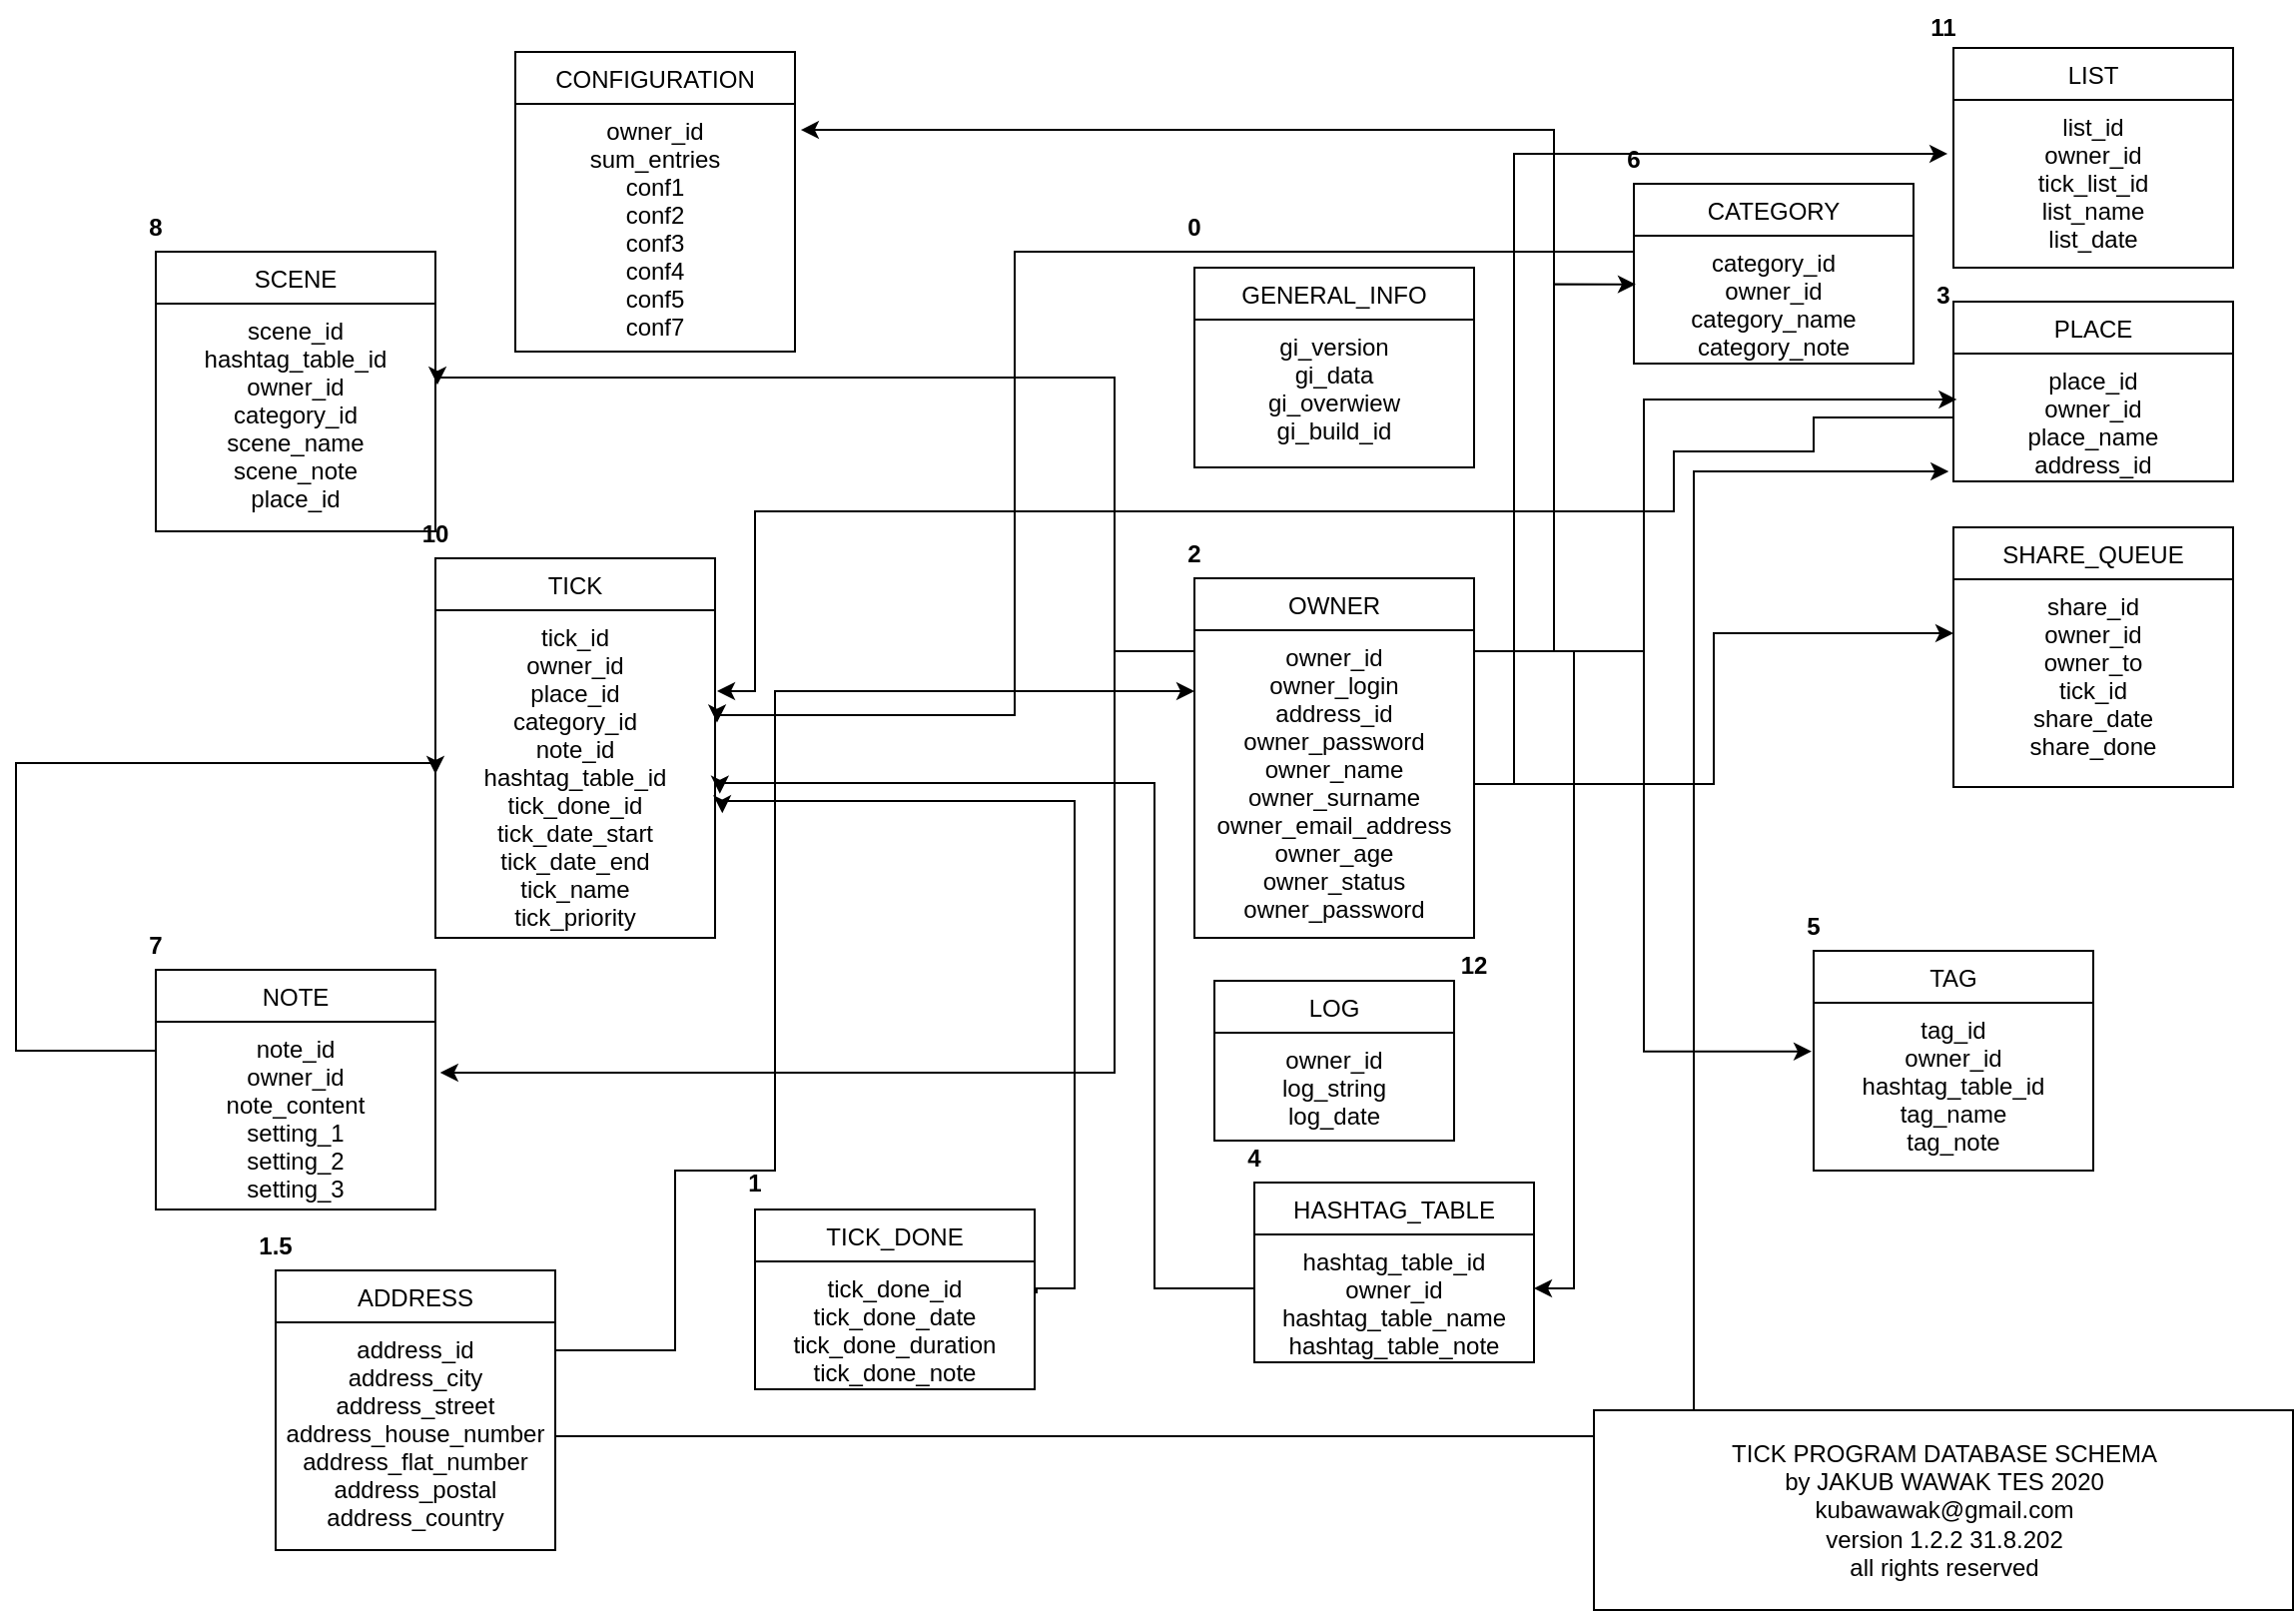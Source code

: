 <mxfile version="13.6.2" type="device"><diagram id="_vOk4VB_OV5LVAdswv4y" name="Page-1"><mxGraphModel dx="1106" dy="794" grid="1" gridSize="10" guides="1" tooltips="1" connect="1" arrows="1" fold="1" page="1" pageScale="1" pageWidth="1169" pageHeight="827" math="0" shadow="0"><root><mxCell id="0"/><mxCell id="1" parent="0"/><mxCell id="HkeDAyL1_Sp8Lw_YwoOo-20" value="1" style="text;align=center;fontStyle=1;verticalAlign=middle;spacingLeft=3;spacingRight=3;strokeColor=none;rotatable=0;points=[[0,0.5],[1,0.5]];portConstraint=eastwest;" parent="1" vertex="1"><mxGeometry x="350" y="582.5" width="80" height="26" as="geometry"/></mxCell><mxCell id="HkeDAyL1_Sp8Lw_YwoOo-21" value="2" style="text;align=center;fontStyle=1;verticalAlign=middle;spacingLeft=3;spacingRight=3;strokeColor=none;rotatable=0;points=[[0,0.5],[1,0.5]];portConstraint=eastwest;" parent="1" vertex="1"><mxGeometry x="570" y="267.5" width="80" height="26" as="geometry"/></mxCell><mxCell id="HkeDAyL1_Sp8Lw_YwoOo-22" value="3" style="text;align=center;fontStyle=1;verticalAlign=middle;spacingLeft=3;spacingRight=3;strokeColor=none;rotatable=0;points=[[0,0.5],[1,0.5]];portConstraint=eastwest;" parent="1" vertex="1"><mxGeometry x="945" y="138" width="80" height="26" as="geometry"/></mxCell><mxCell id="HkeDAyL1_Sp8Lw_YwoOo-25" value="4" style="text;align=center;fontStyle=1;verticalAlign=middle;spacingLeft=3;spacingRight=3;strokeColor=none;rotatable=0;points=[[0,0.5],[1,0.5]];portConstraint=eastwest;" parent="1" vertex="1"><mxGeometry x="600" y="570" width="80" height="26" as="geometry"/></mxCell><mxCell id="HkeDAyL1_Sp8Lw_YwoOo-28" value="5" style="text;align=center;fontStyle=1;verticalAlign=middle;spacingLeft=3;spacingRight=3;strokeColor=none;rotatable=0;points=[[0,0.5],[1,0.5]];portConstraint=eastwest;" parent="1" vertex="1"><mxGeometry x="880" y="454" width="80" height="26" as="geometry"/></mxCell><mxCell id="HkeDAyL1_Sp8Lw_YwoOo-33" value="6" style="text;align=center;fontStyle=1;verticalAlign=middle;spacingLeft=3;spacingRight=3;strokeColor=none;rotatable=0;points=[[0,0.5],[1,0.5]];portConstraint=eastwest;" parent="1" vertex="1"><mxGeometry x="790" y="70" width="80" height="26" as="geometry"/></mxCell><mxCell id="HkeDAyL1_Sp8Lw_YwoOo-36" value="7" style="text;align=center;fontStyle=1;verticalAlign=middle;spacingLeft=3;spacingRight=3;strokeColor=none;rotatable=0;points=[[0,0.5],[1,0.5]];portConstraint=eastwest;" parent="1" vertex="1"><mxGeometry x="50" y="463.5" width="80" height="26" as="geometry"/></mxCell><mxCell id="HkeDAyL1_Sp8Lw_YwoOo-37" value="8" style="text;align=center;fontStyle=1;verticalAlign=middle;spacingLeft=3;spacingRight=3;strokeColor=none;rotatable=0;points=[[0,0.5],[1,0.5]];portConstraint=eastwest;" parent="1" vertex="1"><mxGeometry x="50" y="104" width="80" height="26" as="geometry"/></mxCell><mxCell id="HkeDAyL1_Sp8Lw_YwoOo-38" value="0" style="text;align=center;fontStyle=1;verticalAlign=middle;spacingLeft=3;spacingRight=3;strokeColor=none;rotatable=0;points=[[0,0.5],[1,0.5]];portConstraint=eastwest;" parent="1" vertex="1"><mxGeometry x="570" y="104" width="80" height="26" as="geometry"/></mxCell><mxCell id="HkeDAyL1_Sp8Lw_YwoOo-43" value="10" style="text;align=center;fontStyle=1;verticalAlign=middle;spacingLeft=3;spacingRight=3;strokeColor=none;rotatable=0;points=[[0,0.5],[1,0.5]];portConstraint=eastwest;" parent="1" vertex="1"><mxGeometry x="190" y="257.5" width="80" height="26" as="geometry"/></mxCell><mxCell id="HkeDAyL1_Sp8Lw_YwoOo-23" value="TAG" style="swimlane;fontStyle=0;childLayout=stackLayout;horizontal=1;startSize=26;fillColor=none;horizontalStack=0;resizeParent=1;resizeParentMax=0;resizeLast=0;collapsible=1;marginBottom=0;align=center;" parent="1" vertex="1"><mxGeometry x="920" y="480" width="140" height="110" as="geometry"/></mxCell><mxCell id="HkeDAyL1_Sp8Lw_YwoOo-24" value="tag_id&#10;owner_id&#10;hashtag_table_id&#10;tag_name&#10;tag_note&#10;&#10;" style="text;strokeColor=none;fillColor=none;align=center;verticalAlign=top;spacingLeft=4;spacingRight=4;overflow=hidden;rotatable=0;points=[[0,0.5],[1,0.5]];portConstraint=eastwest;" parent="HkeDAyL1_Sp8Lw_YwoOo-23" vertex="1"><mxGeometry y="26" width="140" height="84" as="geometry"/></mxCell><mxCell id="HkeDAyL1_Sp8Lw_YwoOo-26" value="HASHTAG_TABLE" style="swimlane;fontStyle=0;childLayout=stackLayout;horizontal=1;startSize=26;fillColor=none;horizontalStack=0;resizeParent=1;resizeParentMax=0;resizeLast=0;collapsible=1;marginBottom=0;align=center;" parent="1" vertex="1"><mxGeometry x="640" y="596" width="140" height="90" as="geometry"/></mxCell><mxCell id="HkeDAyL1_Sp8Lw_YwoOo-27" value="hashtag_table_id&#10;owner_id&#10;hashtag_table_name&#10;hashtag_table_note" style="text;strokeColor=none;fillColor=none;align=center;verticalAlign=top;spacingLeft=4;spacingRight=4;overflow=hidden;rotatable=0;points=[[0,0.5],[1,0.5]];portConstraint=eastwest;" parent="HkeDAyL1_Sp8Lw_YwoOo-26" vertex="1"><mxGeometry y="26" width="140" height="64" as="geometry"/></mxCell><mxCell id="HkeDAyL1_Sp8Lw_YwoOo-1" value="TICK_DONE" style="swimlane;fontStyle=0;childLayout=stackLayout;horizontal=1;startSize=26;fillColor=none;horizontalStack=0;resizeParent=1;resizeParentMax=0;resizeLast=0;collapsible=1;marginBottom=0;" parent="1" vertex="1"><mxGeometry x="390" y="609.5" width="140" height="90" as="geometry"/></mxCell><mxCell id="HkeDAyL1_Sp8Lw_YwoOo-2" value="tick_done_id&#10;tick_done_date&#10;tick_done_duration&#10;tick_done_note" style="text;strokeColor=none;fillColor=none;align=center;verticalAlign=top;spacingLeft=4;spacingRight=4;overflow=hidden;rotatable=0;points=[[0,0.5],[1,0.5]];portConstraint=eastwest;" parent="HkeDAyL1_Sp8Lw_YwoOo-1" vertex="1"><mxGeometry y="26" width="140" height="64" as="geometry"/></mxCell><mxCell id="HkeDAyL1_Sp8Lw_YwoOo-31" value="CATEGORY" style="swimlane;fontStyle=0;childLayout=stackLayout;horizontal=1;startSize=26;fillColor=none;horizontalStack=0;resizeParent=1;resizeParentMax=0;resizeLast=0;collapsible=1;marginBottom=0;align=center;" parent="1" vertex="1"><mxGeometry x="830" y="96" width="140" height="90" as="geometry"/></mxCell><mxCell id="HkeDAyL1_Sp8Lw_YwoOo-32" value="category_id&#10;owner_id&#10;category_name&#10;category_note" style="text;strokeColor=none;fillColor=none;align=center;verticalAlign=top;spacingLeft=4;spacingRight=4;overflow=hidden;rotatable=0;points=[[0,0.5],[1,0.5]];portConstraint=eastwest;" parent="HkeDAyL1_Sp8Lw_YwoOo-31" vertex="1"><mxGeometry y="26" width="140" height="64" as="geometry"/></mxCell><mxCell id="HkeDAyL1_Sp8Lw_YwoOo-34" value="NOTE" style="swimlane;fontStyle=0;childLayout=stackLayout;horizontal=1;startSize=26;fillColor=none;horizontalStack=0;resizeParent=1;resizeParentMax=0;resizeLast=0;collapsible=1;marginBottom=0;align=center;" parent="1" vertex="1"><mxGeometry x="90" y="489.5" width="140" height="120" as="geometry"/></mxCell><mxCell id="HkeDAyL1_Sp8Lw_YwoOo-35" value="note_id&#10;owner_id&#10;note_content&#10;setting_1&#10;setting_2&#10;setting_3" style="text;strokeColor=none;fillColor=none;align=center;verticalAlign=top;spacingLeft=4;spacingRight=4;overflow=hidden;rotatable=0;points=[[0,0.5],[1,0.5]];portConstraint=eastwest;" parent="HkeDAyL1_Sp8Lw_YwoOo-34" vertex="1"><mxGeometry y="26" width="140" height="94" as="geometry"/></mxCell><mxCell id="HkeDAyL1_Sp8Lw_YwoOo-45" style="edgeStyle=orthogonalEdgeStyle;rounded=0;orthogonalLoop=1;jettySize=auto;html=1;exitX=1;exitY=0.5;exitDx=0;exitDy=0;entryX=0.007;entryY=0.38;entryDx=0;entryDy=0;entryPerimeter=0;" parent="1" source="HkeDAyL1_Sp8Lw_YwoOo-19" target="HkeDAyL1_Sp8Lw_YwoOo-32" edge="1"><mxGeometry relative="1" as="geometry"><Array as="points"><mxPoint x="750" y="330"/><mxPoint x="790" y="330"/><mxPoint x="790" y="146"/></Array></mxGeometry></mxCell><mxCell id="HkeDAyL1_Sp8Lw_YwoOo-46" style="edgeStyle=orthogonalEdgeStyle;rounded=0;orthogonalLoop=1;jettySize=auto;html=1;exitX=1;exitY=0.5;exitDx=0;exitDy=0;entryX=0.012;entryY=0.359;entryDx=0;entryDy=0;entryPerimeter=0;" parent="1" source="HkeDAyL1_Sp8Lw_YwoOo-19" target="HkeDAyL1_Sp8Lw_YwoOo-10" edge="1"><mxGeometry relative="1" as="geometry"><Array as="points"><mxPoint x="750" y="330"/><mxPoint x="835" y="330"/><mxPoint x="835" y="204"/></Array></mxGeometry></mxCell><mxCell id="HkeDAyL1_Sp8Lw_YwoOo-47" style="edgeStyle=orthogonalEdgeStyle;rounded=0;orthogonalLoop=1;jettySize=auto;html=1;exitX=1;exitY=0.5;exitDx=0;exitDy=0;entryX=-0.007;entryY=0.29;entryDx=0;entryDy=0;entryPerimeter=0;" parent="1" source="HkeDAyL1_Sp8Lw_YwoOo-19" target="HkeDAyL1_Sp8Lw_YwoOo-24" edge="1"><mxGeometry relative="1" as="geometry"><Array as="points"><mxPoint x="750" y="330"/><mxPoint x="835" y="330"/><mxPoint x="835" y="530"/></Array></mxGeometry></mxCell><mxCell id="HkeDAyL1_Sp8Lw_YwoOo-48" style="edgeStyle=orthogonalEdgeStyle;rounded=0;orthogonalLoop=1;jettySize=auto;html=1;exitX=1;exitY=0.5;exitDx=0;exitDy=0;" parent="1" source="HkeDAyL1_Sp8Lw_YwoOo-19" edge="1"><mxGeometry relative="1" as="geometry"><mxPoint x="780" y="649" as="targetPoint"/><Array as="points"><mxPoint x="750" y="330"/><mxPoint x="800" y="330"/><mxPoint x="800" y="649"/></Array></mxGeometry></mxCell><mxCell id="HkeDAyL1_Sp8Lw_YwoOo-49" style="edgeStyle=orthogonalEdgeStyle;rounded=0;orthogonalLoop=1;jettySize=auto;html=1;exitX=1;exitY=0.5;exitDx=0;exitDy=0;entryX=1.021;entryY=0.105;entryDx=0;entryDy=0;entryPerimeter=0;" parent="1" source="HkeDAyL1_Sp8Lw_YwoOo-19" target="HkeDAyL1_Sp8Lw_YwoOo-6" edge="1"><mxGeometry relative="1" as="geometry"><Array as="points"><mxPoint x="750" y="330"/><mxPoint x="790" y="330"/><mxPoint x="790" y="69"/></Array></mxGeometry></mxCell><mxCell id="HkeDAyL1_Sp8Lw_YwoOo-51" style="edgeStyle=orthogonalEdgeStyle;rounded=0;orthogonalLoop=1;jettySize=auto;html=1;exitX=0;exitY=0.5;exitDx=0;exitDy=0;entryX=1.017;entryY=0.271;entryDx=0;entryDy=0;entryPerimeter=0;" parent="1" source="HkeDAyL1_Sp8Lw_YwoOo-19" target="HkeDAyL1_Sp8Lw_YwoOo-35" edge="1"><mxGeometry relative="1" as="geometry"><Array as="points"><mxPoint x="610" y="330"/><mxPoint x="570" y="330"/><mxPoint x="570" y="541"/></Array></mxGeometry></mxCell><mxCell id="HkeDAyL1_Sp8Lw_YwoOo-29" value="SCENE" style="swimlane;fontStyle=0;childLayout=stackLayout;horizontal=1;startSize=26;fillColor=none;horizontalStack=0;resizeParent=1;resizeParentMax=0;resizeLast=0;collapsible=1;marginBottom=0;align=center;" parent="1" vertex="1"><mxGeometry x="90" y="130" width="140" height="140" as="geometry"/></mxCell><mxCell id="HkeDAyL1_Sp8Lw_YwoOo-30" value="scene_id&#10;hashtag_table_id&#10;owner_id&#10;category_id&#10;scene_name&#10;scene_note&#10;place_id&#10;" style="text;strokeColor=none;fillColor=none;align=center;verticalAlign=top;spacingLeft=4;spacingRight=4;overflow=hidden;rotatable=0;points=[[0,0.5],[1,0.5]];portConstraint=eastwest;" parent="HkeDAyL1_Sp8Lw_YwoOo-29" vertex="1"><mxGeometry y="26" width="140" height="114" as="geometry"/></mxCell><mxCell id="HkeDAyL1_Sp8Lw_YwoOo-54" style="edgeStyle=orthogonalEdgeStyle;rounded=0;orthogonalLoop=1;jettySize=auto;html=1;exitX=0;exitY=0.5;exitDx=0;exitDy=0;entryX=1.007;entryY=0.356;entryDx=0;entryDy=0;entryPerimeter=0;" parent="1" source="HkeDAyL1_Sp8Lw_YwoOo-19" target="HkeDAyL1_Sp8Lw_YwoOo-30" edge="1"><mxGeometry relative="1" as="geometry"><Array as="points"><mxPoint x="610" y="330"/><mxPoint x="570" y="330"/><mxPoint x="570" y="193"/></Array></mxGeometry></mxCell><mxCell id="HkeDAyL1_Sp8Lw_YwoOo-5" value="CONFIGURATION" style="swimlane;fontStyle=0;childLayout=stackLayout;horizontal=1;startSize=26;fillColor=none;horizontalStack=0;resizeParent=1;resizeParentMax=0;resizeLast=0;collapsible=1;marginBottom=0;align=center;" parent="1" vertex="1"><mxGeometry x="270" y="30" width="140" height="150" as="geometry"/></mxCell><mxCell id="HkeDAyL1_Sp8Lw_YwoOo-6" value="owner_id&#10;sum_entries&#10;conf1&#10;conf2&#10;conf3&#10;conf4&#10;conf5&#10;conf7" style="text;strokeColor=none;fillColor=none;align=center;verticalAlign=top;spacingLeft=4;spacingRight=4;overflow=hidden;rotatable=0;points=[[0,0.5],[1,0.5]];portConstraint=eastwest;" parent="HkeDAyL1_Sp8Lw_YwoOo-5" vertex="1"><mxGeometry y="26" width="140" height="124" as="geometry"/></mxCell><mxCell id="HkeDAyL1_Sp8Lw_YwoOo-39" value="TICK" style="swimlane;fontStyle=0;childLayout=stackLayout;horizontal=1;startSize=26;fillColor=none;horizontalStack=0;resizeParent=1;resizeParentMax=0;resizeLast=0;collapsible=1;marginBottom=0;align=center;" parent="1" vertex="1"><mxGeometry x="230" y="283.5" width="140" height="190" as="geometry"/></mxCell><mxCell id="HkeDAyL1_Sp8Lw_YwoOo-40" value="tick_id&#10;owner_id&#10;place_id&#10;category_id&#10;note_id&#10;hashtag_table_id&#10;tick_done_id&#10;tick_date_start&#10;tick_date_end&#10;tick_name&#10;tick_priority&#10;&#10;" style="text;strokeColor=none;fillColor=none;align=center;verticalAlign=top;spacingLeft=4;spacingRight=4;overflow=hidden;rotatable=0;points=[[0,0.5],[1,0.5]];portConstraint=eastwest;" parent="HkeDAyL1_Sp8Lw_YwoOo-39" vertex="1"><mxGeometry y="26" width="140" height="164" as="geometry"/></mxCell><mxCell id="HkeDAyL1_Sp8Lw_YwoOo-18" value="OWNER" style="swimlane;fontStyle=0;childLayout=stackLayout;horizontal=1;startSize=26;fillColor=none;horizontalStack=0;resizeParent=1;resizeParentMax=0;resizeLast=0;collapsible=1;marginBottom=0;align=center;" parent="1" vertex="1"><mxGeometry x="610" y="293.5" width="140" height="180" as="geometry"/></mxCell><mxCell id="HkeDAyL1_Sp8Lw_YwoOo-19" value="owner_id&#10;owner_login&#10;address_id&#10;owner_password&#10;owner_name&#10;owner_surname&#10;owner_email_address&#10;owner_age&#10;owner_status&#10;owner_password" style="text;strokeColor=none;fillColor=none;align=center;verticalAlign=top;spacingLeft=4;spacingRight=4;overflow=hidden;rotatable=0;points=[[0,0.5],[1,0.5]];portConstraint=eastwest;" parent="HkeDAyL1_Sp8Lw_YwoOo-18" vertex="1"><mxGeometry y="26" width="140" height="154" as="geometry"/></mxCell><mxCell id="HkeDAyL1_Sp8Lw_YwoOo-60" style="edgeStyle=orthogonalEdgeStyle;rounded=0;orthogonalLoop=1;jettySize=auto;html=1;exitX=0;exitY=0.5;exitDx=0;exitDy=0;" parent="1" source="HkeDAyL1_Sp8Lw_YwoOo-10" edge="1"><mxGeometry relative="1" as="geometry"><mxPoint x="371" y="350" as="targetPoint"/><Array as="points"><mxPoint x="920" y="213"/><mxPoint x="920" y="230"/><mxPoint x="850" y="230"/><mxPoint x="850" y="260"/><mxPoint x="390" y="260"/><mxPoint x="390" y="350"/></Array></mxGeometry></mxCell><mxCell id="HkeDAyL1_Sp8Lw_YwoOo-61" style="edgeStyle=orthogonalEdgeStyle;rounded=0;orthogonalLoop=1;jettySize=auto;html=1;exitX=0;exitY=0.5;exitDx=0;exitDy=0;entryX=1.007;entryY=0.343;entryDx=0;entryDy=0;entryPerimeter=0;" parent="1" source="HkeDAyL1_Sp8Lw_YwoOo-32" target="HkeDAyL1_Sp8Lw_YwoOo-40" edge="1"><mxGeometry relative="1" as="geometry"><Array as="points"><mxPoint x="830" y="130"/><mxPoint x="520" y="130"/><mxPoint x="520" y="362"/></Array></mxGeometry></mxCell><mxCell id="HkeDAyL1_Sp8Lw_YwoOo-63" style="edgeStyle=orthogonalEdgeStyle;rounded=0;orthogonalLoop=1;jettySize=auto;html=1;entryX=0;entryY=0.5;entryDx=0;entryDy=0;" parent="1" target="HkeDAyL1_Sp8Lw_YwoOo-40" edge="1"><mxGeometry relative="1" as="geometry"><mxPoint x="90" y="530" as="sourcePoint"/><Array as="points"><mxPoint x="20" y="530"/><mxPoint x="20" y="386"/></Array></mxGeometry></mxCell><mxCell id="HkeDAyL1_Sp8Lw_YwoOo-64" style="edgeStyle=orthogonalEdgeStyle;rounded=0;orthogonalLoop=1;jettySize=auto;html=1;exitX=0;exitY=0.5;exitDx=0;exitDy=0;entryX=1.017;entryY=0.56;entryDx=0;entryDy=0;entryPerimeter=0;" parent="1" source="HkeDAyL1_Sp8Lw_YwoOo-27" target="HkeDAyL1_Sp8Lw_YwoOo-40" edge="1"><mxGeometry relative="1" as="geometry"><Array as="points"><mxPoint x="590" y="649"/><mxPoint x="590" y="396"/></Array></mxGeometry></mxCell><mxCell id="HkeDAyL1_Sp8Lw_YwoOo-65" style="edgeStyle=orthogonalEdgeStyle;rounded=0;orthogonalLoop=1;jettySize=auto;html=1;exitX=1.007;exitY=0.25;exitDx=0;exitDy=0;entryX=1.026;entryY=0.62;entryDx=0;entryDy=0;entryPerimeter=0;exitPerimeter=0;" parent="1" source="HkeDAyL1_Sp8Lw_YwoOo-2" target="HkeDAyL1_Sp8Lw_YwoOo-40" edge="1"><mxGeometry relative="1" as="geometry"><Array as="points"><mxPoint x="550" y="649"/><mxPoint x="550" y="405"/></Array></mxGeometry></mxCell><mxCell id="HkeDAyL1_Sp8Lw_YwoOo-66" value="ADDRESS" style="swimlane;fontStyle=0;childLayout=stackLayout;horizontal=1;startSize=26;fillColor=none;horizontalStack=0;resizeParent=1;resizeParentMax=0;resizeLast=0;collapsible=1;marginBottom=0;align=center;" parent="1" vertex="1"><mxGeometry x="150" y="640" width="140" height="140" as="geometry"/></mxCell><mxCell id="HkeDAyL1_Sp8Lw_YwoOo-67" value="address_id&#10;address_city&#10;address_street&#10;address_house_number&#10;address_flat_number&#10;address_postal&#10;address_country" style="text;strokeColor=none;fillColor=none;align=center;verticalAlign=top;spacingLeft=4;spacingRight=4;overflow=hidden;rotatable=0;points=[[0,0.5],[1,0.5]];portConstraint=eastwest;" parent="HkeDAyL1_Sp8Lw_YwoOo-66" vertex="1"><mxGeometry y="26" width="140" height="114" as="geometry"/></mxCell><mxCell id="HkeDAyL1_Sp8Lw_YwoOo-70" value="1.5" style="text;align=center;fontStyle=1;verticalAlign=middle;spacingLeft=3;spacingRight=3;strokeColor=none;rotatable=0;points=[[0,0.5],[1,0.5]];portConstraint=eastwest;" parent="1" vertex="1"><mxGeometry x="110" y="614" width="80" height="26" as="geometry"/></mxCell><mxCell id="HkeDAyL1_Sp8Lw_YwoOo-71" style="edgeStyle=orthogonalEdgeStyle;rounded=0;orthogonalLoop=1;jettySize=auto;html=1;exitX=1;exitY=0.5;exitDx=0;exitDy=0;" parent="1" source="HkeDAyL1_Sp8Lw_YwoOo-67" target="HkeDAyL1_Sp8Lw_YwoOo-19" edge="1"><mxGeometry relative="1" as="geometry"><Array as="points"><mxPoint x="290" y="680"/><mxPoint x="350" y="680"/><mxPoint x="350" y="590"/><mxPoint x="400" y="590"/><mxPoint x="400" y="350"/></Array></mxGeometry></mxCell><mxCell id="HkeDAyL1_Sp8Lw_YwoOo-72" style="edgeStyle=orthogonalEdgeStyle;rounded=0;orthogonalLoop=1;jettySize=auto;html=1;exitX=1;exitY=0.5;exitDx=0;exitDy=0;entryX=-0.017;entryY=0.922;entryDx=0;entryDy=0;entryPerimeter=0;" parent="1" source="HkeDAyL1_Sp8Lw_YwoOo-67" target="HkeDAyL1_Sp8Lw_YwoOo-10" edge="1"><mxGeometry relative="1" as="geometry"><Array as="points"><mxPoint x="860" y="723"/><mxPoint x="860" y="240"/></Array></mxGeometry></mxCell><mxCell id="HkeDAyL1_Sp8Lw_YwoOo-44" value="TICK PROGRAM DATABASE SCHEMA&lt;br&gt;by JAKUB WAWAK TES 2020&lt;br&gt;kubawawak@gmail.com&lt;br&gt;version 1.2.2 31.8.202&lt;br&gt;all rights reserved" style="html=1;align=center;" parent="1" vertex="1"><mxGeometry x="810" y="710" width="350" height="100" as="geometry"/></mxCell><mxCell id="MXBSTaxWZ7vGeqFzzAG--1" value="LIST" style="swimlane;fontStyle=0;childLayout=stackLayout;horizontal=1;startSize=26;fillColor=none;horizontalStack=0;resizeParent=1;resizeParentMax=0;resizeLast=0;collapsible=1;marginBottom=0;" parent="1" vertex="1"><mxGeometry x="990" y="28" width="140" height="110" as="geometry"/></mxCell><mxCell id="MXBSTaxWZ7vGeqFzzAG--2" value="list_id&#10;owner_id&#10;tick_list_id&#10;list_name&#10;list_date" style="text;strokeColor=none;fillColor=none;align=center;verticalAlign=top;spacingLeft=4;spacingRight=4;overflow=hidden;rotatable=0;points=[[0,0.5],[1,0.5]];portConstraint=eastwest;" parent="MXBSTaxWZ7vGeqFzzAG--1" vertex="1"><mxGeometry y="26" width="140" height="84" as="geometry"/></mxCell><mxCell id="MXBSTaxWZ7vGeqFzzAG--5" value="11" style="text;align=center;fontStyle=1;verticalAlign=middle;spacingLeft=3;spacingRight=3;strokeColor=none;rotatable=0;points=[[0,0.5],[1,0.5]];portConstraint=eastwest;" parent="1" vertex="1"><mxGeometry x="945" y="4" width="80" height="26" as="geometry"/></mxCell><mxCell id="MXBSTaxWZ7vGeqFzzAG--6" style="edgeStyle=orthogonalEdgeStyle;rounded=0;orthogonalLoop=1;jettySize=auto;html=1;exitX=1;exitY=0.5;exitDx=0;exitDy=0;entryX=-0.021;entryY=0.321;entryDx=0;entryDy=0;entryPerimeter=0;" parent="1" source="HkeDAyL1_Sp8Lw_YwoOo-19" target="MXBSTaxWZ7vGeqFzzAG--2" edge="1"><mxGeometry relative="1" as="geometry"><Array as="points"><mxPoint x="770" y="397"/><mxPoint x="770" y="81"/></Array></mxGeometry></mxCell><mxCell id="HkeDAyL1_Sp8Lw_YwoOo-9" value="PLACE" style="swimlane;fontStyle=0;childLayout=stackLayout;horizontal=1;startSize=26;fillColor=none;horizontalStack=0;resizeParent=1;resizeParentMax=0;resizeLast=0;collapsible=1;marginBottom=0;align=center;" parent="1" vertex="1"><mxGeometry x="990" y="155" width="140" height="90" as="geometry"/></mxCell><mxCell id="HkeDAyL1_Sp8Lw_YwoOo-10" value="place_id&#10;owner_id&#10;place_name&#10;address_id&#10;" style="text;strokeColor=none;fillColor=none;align=center;verticalAlign=top;spacingLeft=4;spacingRight=4;overflow=hidden;rotatable=0;points=[[0,0.5],[1,0.5]];portConstraint=eastwest;" parent="HkeDAyL1_Sp8Lw_YwoOo-9" vertex="1"><mxGeometry y="26" width="140" height="64" as="geometry"/></mxCell><mxCell id="bZdUIGfTVuPxADkoFxIs-1" value="SHARE_QUEUE" style="swimlane;fontStyle=0;childLayout=stackLayout;horizontal=1;startSize=26;fillColor=none;horizontalStack=0;resizeParent=1;resizeParentMax=0;resizeLast=0;collapsible=1;marginBottom=0;" parent="1" vertex="1"><mxGeometry x="990" y="268" width="140" height="130" as="geometry"/></mxCell><mxCell id="bZdUIGfTVuPxADkoFxIs-2" value="share_id&#10;owner_id&#10;owner_to&#10;tick_id&#10;share_date&#10;share_done" style="text;strokeColor=none;fillColor=none;align=center;verticalAlign=top;spacingLeft=4;spacingRight=4;overflow=hidden;rotatable=0;points=[[0,0.5],[1,0.5]];portConstraint=eastwest;" parent="bZdUIGfTVuPxADkoFxIs-1" vertex="1"><mxGeometry y="26" width="140" height="104" as="geometry"/></mxCell><mxCell id="bZdUIGfTVuPxADkoFxIs-5" style="edgeStyle=orthogonalEdgeStyle;rounded=0;orthogonalLoop=1;jettySize=auto;html=1;exitX=1;exitY=0.5;exitDx=0;exitDy=0;entryX=0;entryY=0.26;entryDx=0;entryDy=0;entryPerimeter=0;" parent="1" source="HkeDAyL1_Sp8Lw_YwoOo-19" target="bZdUIGfTVuPxADkoFxIs-2" edge="1"><mxGeometry relative="1" as="geometry"/></mxCell><mxCell id="BOS9RILm4qIhI0EFPqVu-1" value="GENERAL_INFO" style="swimlane;fontStyle=0;childLayout=stackLayout;horizontal=1;startSize=26;fillColor=none;horizontalStack=0;resizeParent=1;resizeParentMax=0;resizeLast=0;collapsible=1;marginBottom=0;" parent="1" vertex="1"><mxGeometry x="610" y="138" width="140" height="100" as="geometry"/></mxCell><mxCell id="BOS9RILm4qIhI0EFPqVu-2" value="gi_version&#10;gi_data&#10;gi_overwiew&#10;gi_build_id" style="text;strokeColor=none;fillColor=none;align=center;verticalAlign=top;spacingLeft=4;spacingRight=4;overflow=hidden;rotatable=0;points=[[0,0.5],[1,0.5]];portConstraint=eastwest;" parent="BOS9RILm4qIhI0EFPqVu-1" vertex="1"><mxGeometry y="26" width="140" height="74" as="geometry"/></mxCell><mxCell id="BOS9RILm4qIhI0EFPqVu-5" value="LOG" style="swimlane;fontStyle=0;childLayout=stackLayout;horizontal=1;startSize=26;fillColor=none;horizontalStack=0;resizeParent=1;resizeParentMax=0;resizeLast=0;collapsible=1;marginBottom=0;align=center;" parent="1" vertex="1"><mxGeometry x="620" y="495" width="120" height="80" as="geometry"/></mxCell><mxCell id="BOS9RILm4qIhI0EFPqVu-6" value="owner_id&#10;log_string&#10;log_date" style="text;strokeColor=none;fillColor=none;align=center;verticalAlign=top;spacingLeft=4;spacingRight=4;overflow=hidden;rotatable=0;points=[[0,0.5],[1,0.5]];portConstraint=eastwest;" parent="BOS9RILm4qIhI0EFPqVu-5" vertex="1"><mxGeometry y="26" width="120" height="54" as="geometry"/></mxCell><mxCell id="BOS9RILm4qIhI0EFPqVu-9" value="12" style="text;align=center;fontStyle=1;verticalAlign=middle;spacingLeft=3;spacingRight=3;strokeColor=none;rotatable=0;points=[[0,0.5],[1,0.5]];portConstraint=eastwest;" parent="1" vertex="1"><mxGeometry x="710" y="473.5" width="80" height="26" as="geometry"/></mxCell></root></mxGraphModel></diagram></mxfile>